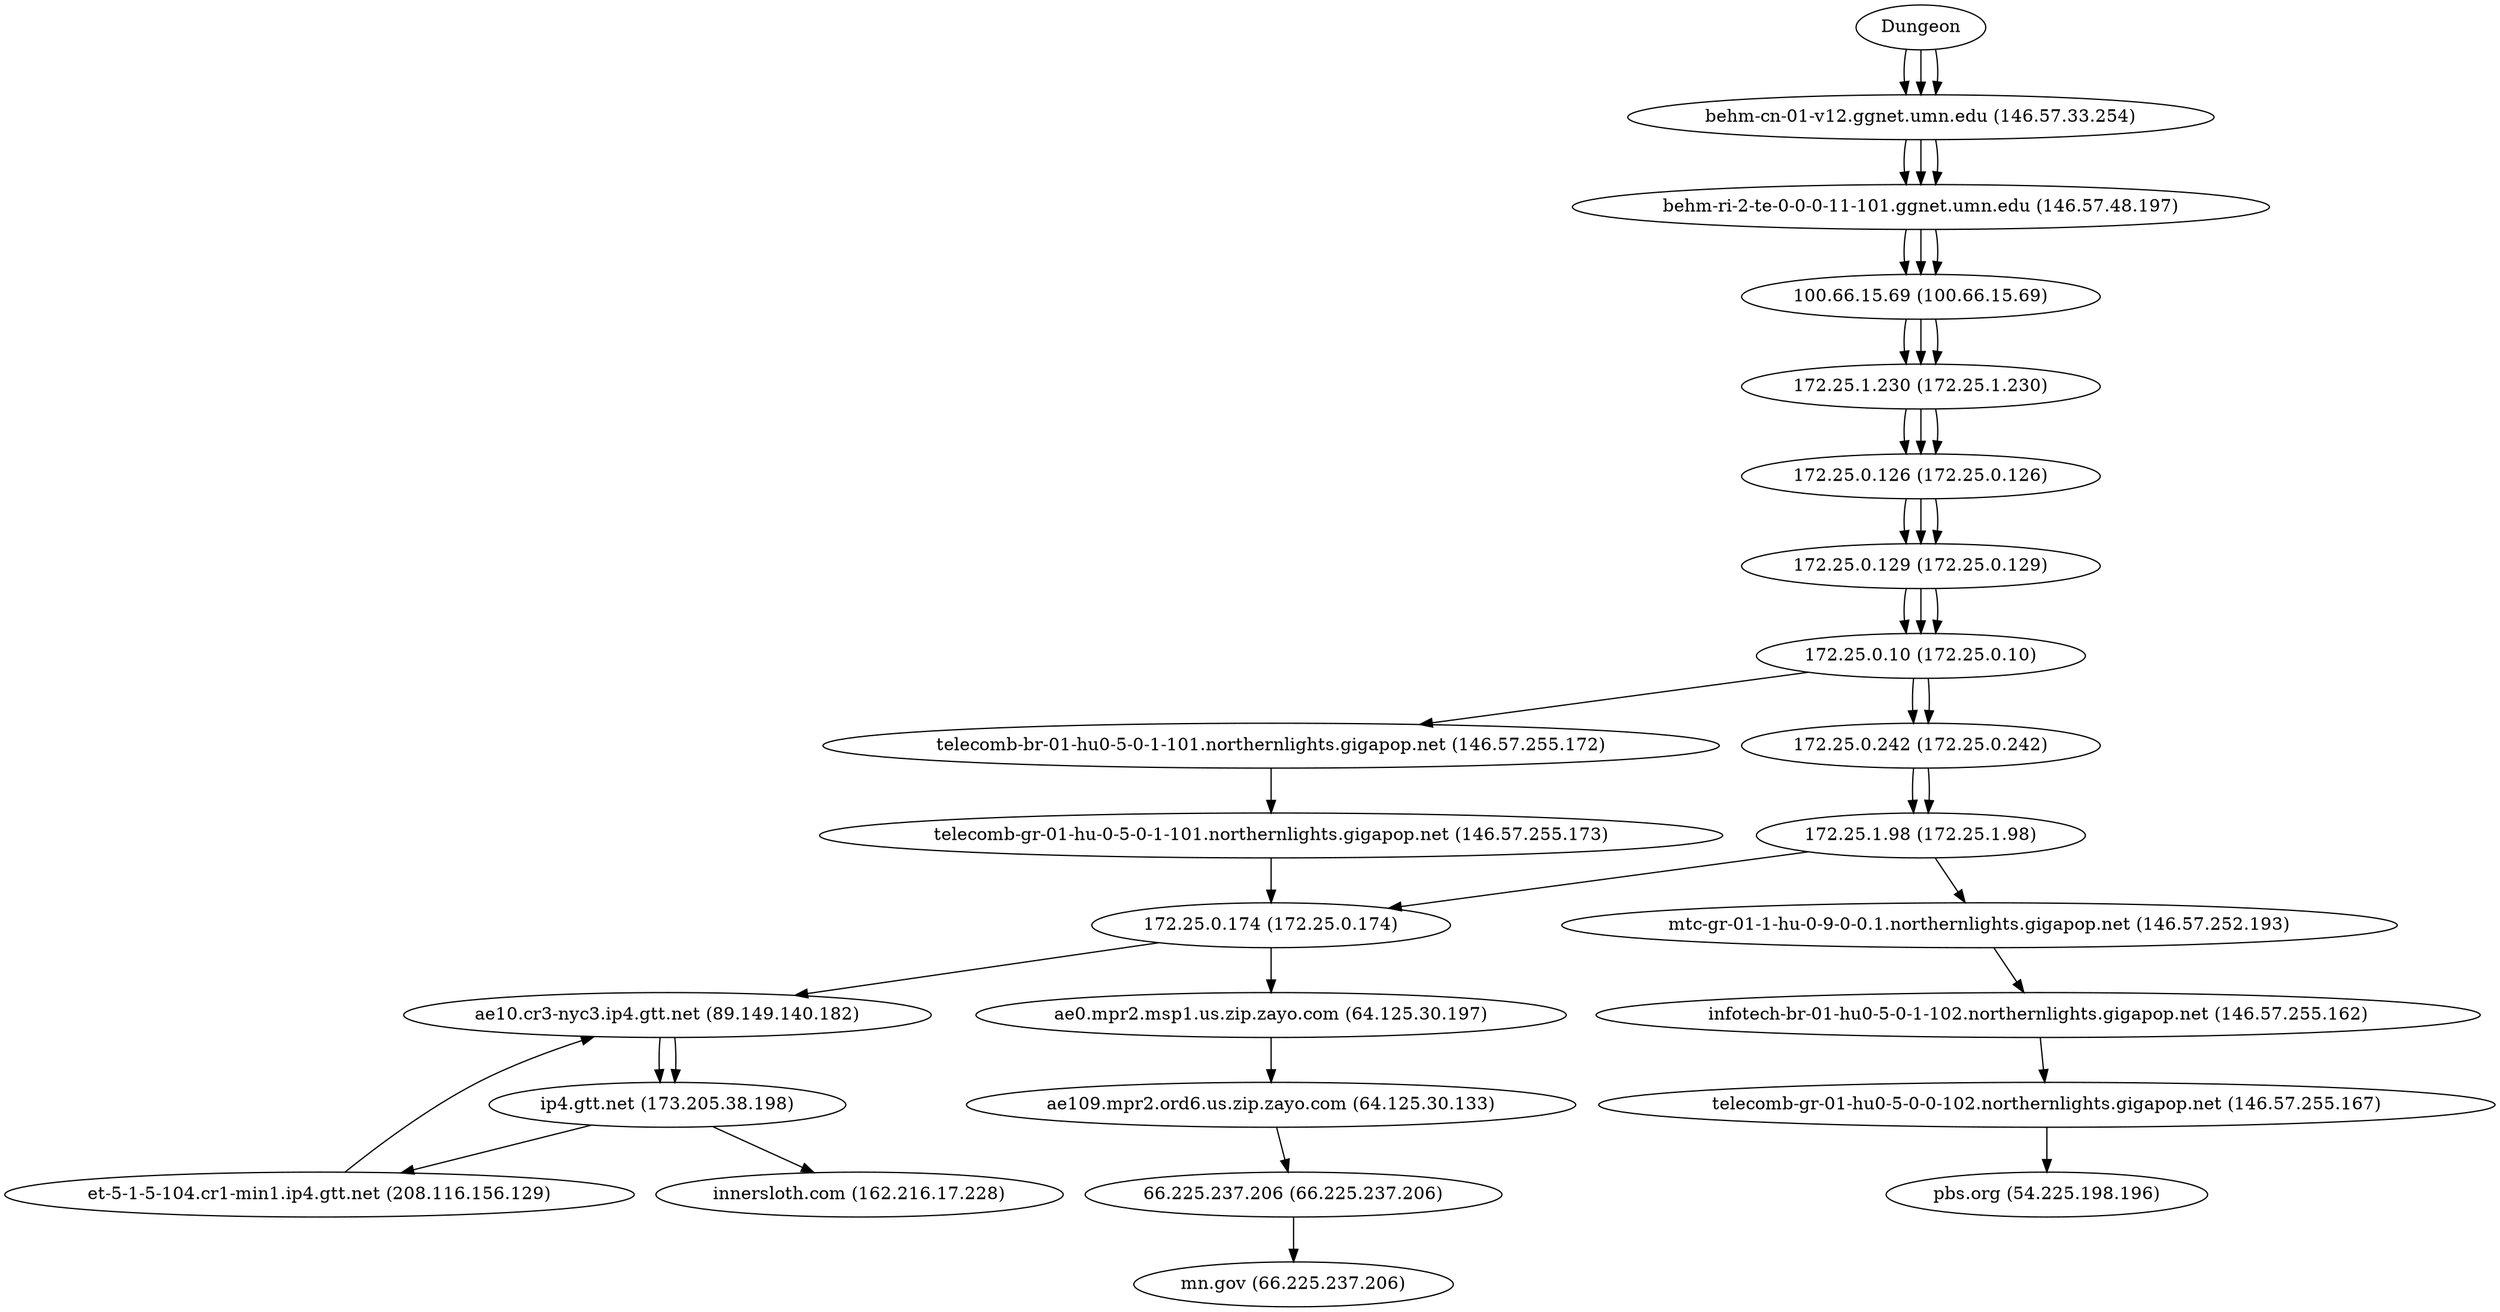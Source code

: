 digraph network {

// traceroute to innersloth.com (162.216.17.228), 60 hops max, 60 byte packets
"Dungeon" -> "behm-cn-01-v12.ggnet.umn.edu (146.57.33.254)";
"behm-cn-01-v12.ggnet.umn.edu (146.57.33.254)" -> "behm-ri-2-te-0-0-0-11-101.ggnet.umn.edu (146.57.48.197)";
"behm-ri-2-te-0-0-0-11-101.ggnet.umn.edu (146.57.48.197)" -> "100.66.15.69 (100.66.15.69)";
"100.66.15.69 (100.66.15.69)" -> "172.25.1.230 (172.25.1.230)";
"172.25.1.230 (172.25.1.230)" -> "172.25.0.126 (172.25.0.126)";
"172.25.0.126 (172.25.0.126)" -> "172.25.0.129 (172.25.0.129)";
"172.25.0.129 (172.25.0.129)" -> "172.25.0.10 (172.25.0.10)";
"172.25.0.10 (172.25.0.10)" -> "telecomb-br-01-hu0-5-0-1-101.northernlights.gigapop.net (146.57.255.172)";
"telecomb-br-01-hu0-5-0-1-101.northernlights.gigapop.net (146.57.255.172)" -> "telecomb-gr-01-hu-0-5-0-1-101.northernlights.gigapop.net (146.57.255.173)";
"telecomb-gr-01-hu-0-5-0-1-101.northernlights.gigapop.net (146.57.255.173)" -> "172.25.0.174 (172.25.0.174)";
"172.25.0.174 (172.25.0.174)" -> "ae10.cr3-nyc3.ip4.gtt.net (89.149.140.182)";
"ae10.cr3-nyc3.ip4.gtt.net (89.149.140.182)" -> "ip4.gtt.net (173.205.38.198)";
"ip4.gtt.net (173.205.38.198)" -> "et-5-1-5-104.cr1-min1.ip4.gtt.net (208.116.156.129)";
"et-5-1-5-104.cr1-min1.ip4.gtt.net (208.116.156.129)" -> "ae10.cr3-nyc3.ip4.gtt.net (89.149.140.182)";
"ae10.cr3-nyc3.ip4.gtt.net (89.149.140.182)" -> "ip4.gtt.net (173.205.38.198)";
"ip4.gtt.net (173.205.38.198)" -> "innersloth.com (162.216.17.228)";

// traceroute to pbs.org (54.225.198.196), 60 hops max, 60 byte packets
"Dungeon" -> "behm-cn-01-v12.ggnet.umn.edu (146.57.33.254)";
"behm-cn-01-v12.ggnet.umn.edu (146.57.33.254)" -> "behm-ri-2-te-0-0-0-11-101.ggnet.umn.edu (146.57.48.197)";
"behm-ri-2-te-0-0-0-11-101.ggnet.umn.edu (146.57.48.197)" -> "100.66.15.69 (100.66.15.69)";
"100.66.15.69 (100.66.15.69)" -> "172.25.1.230 (172.25.1.230)";
"172.25.1.230 (172.25.1.230)" -> "172.25.0.126 (172.25.0.126)";
"172.25.0.126 (172.25.0.126)" -> "172.25.0.129 (172.25.0.129)";
"172.25.0.129 (172.25.0.129)" -> "172.25.0.10 (172.25.0.10)";
"172.25.0.10 (172.25.0.10)" -> "172.25.0.242 (172.25.0.242)";
"172.25.0.242 (172.25.0.242)" -> "172.25.1.98 (172.25.1.98)";
"172.25.1.98 (172.25.1.98)" -> "mtc-gr-01-1-hu-0-9-0-0.1.northernlights.gigapop.net (146.57.252.193)";
"mtc-gr-01-1-hu-0-9-0-0.1.northernlights.gigapop.net (146.57.252.193)" -> "infotech-br-01-hu0-5-0-1-102.northernlights.gigapop.net (146.57.255.162)";
"infotech-br-01-hu0-5-0-1-102.northernlights.gigapop.net (146.57.255.162)" -> "telecomb-gr-01-hu0-5-0-0-102.northernlights.gigapop.net (146.57.255.167)";
"telecomb-gr-01-hu0-5-0-0-102.northernlights.gigapop.net (146.57.255.167)" -> "pbs.org (54.225.198.196)";

// traceroute to mn.gov (66.225.237.206), 60 hops max, 60 byte packets
"Dungeon" -> "behm-cn-01-v12.ggnet.umn.edu (146.57.33.254)";
"behm-cn-01-v12.ggnet.umn.edu (146.57.33.254)" -> "behm-ri-2-te-0-0-0-11-101.ggnet.umn.edu (146.57.48.197)";
"behm-ri-2-te-0-0-0-11-101.ggnet.umn.edu (146.57.48.197)" -> "100.66.15.69 (100.66.15.69)";
"100.66.15.69 (100.66.15.69)" -> "172.25.1.230 (172.25.1.230)";
"172.25.1.230 (172.25.1.230)" -> "172.25.0.126 (172.25.0.126)";
"172.25.0.126 (172.25.0.126)" -> "172.25.0.129 (172.25.0.129)";
"172.25.0.129 (172.25.0.129)" -> "172.25.0.10 (172.25.0.10)";
"172.25.0.10 (172.25.0.10)" -> "172.25.0.242 (172.25.0.242)";
"172.25.0.242 (172.25.0.242)" -> "172.25.1.98 (172.25.1.98)";
"172.25.1.98 (172.25.1.98)" -> "172.25.0.174 (172.25.0.174)";
"172.25.0.174 (172.25.0.174)" -> "ae0.mpr2.msp1.us.zip.zayo.com (64.125.30.197)";
"ae0.mpr2.msp1.us.zip.zayo.com (64.125.30.197)" -> "ae109.mpr2.ord6.us.zip.zayo.com (64.125.30.133)";
"ae109.mpr2.ord6.us.zip.zayo.com (64.125.30.133)" -> "66.225.237.206 (66.225.237.206)";
"66.225.237.206 (66.225.237.206)" -> "mn.gov (66.225.237.206)";
}
